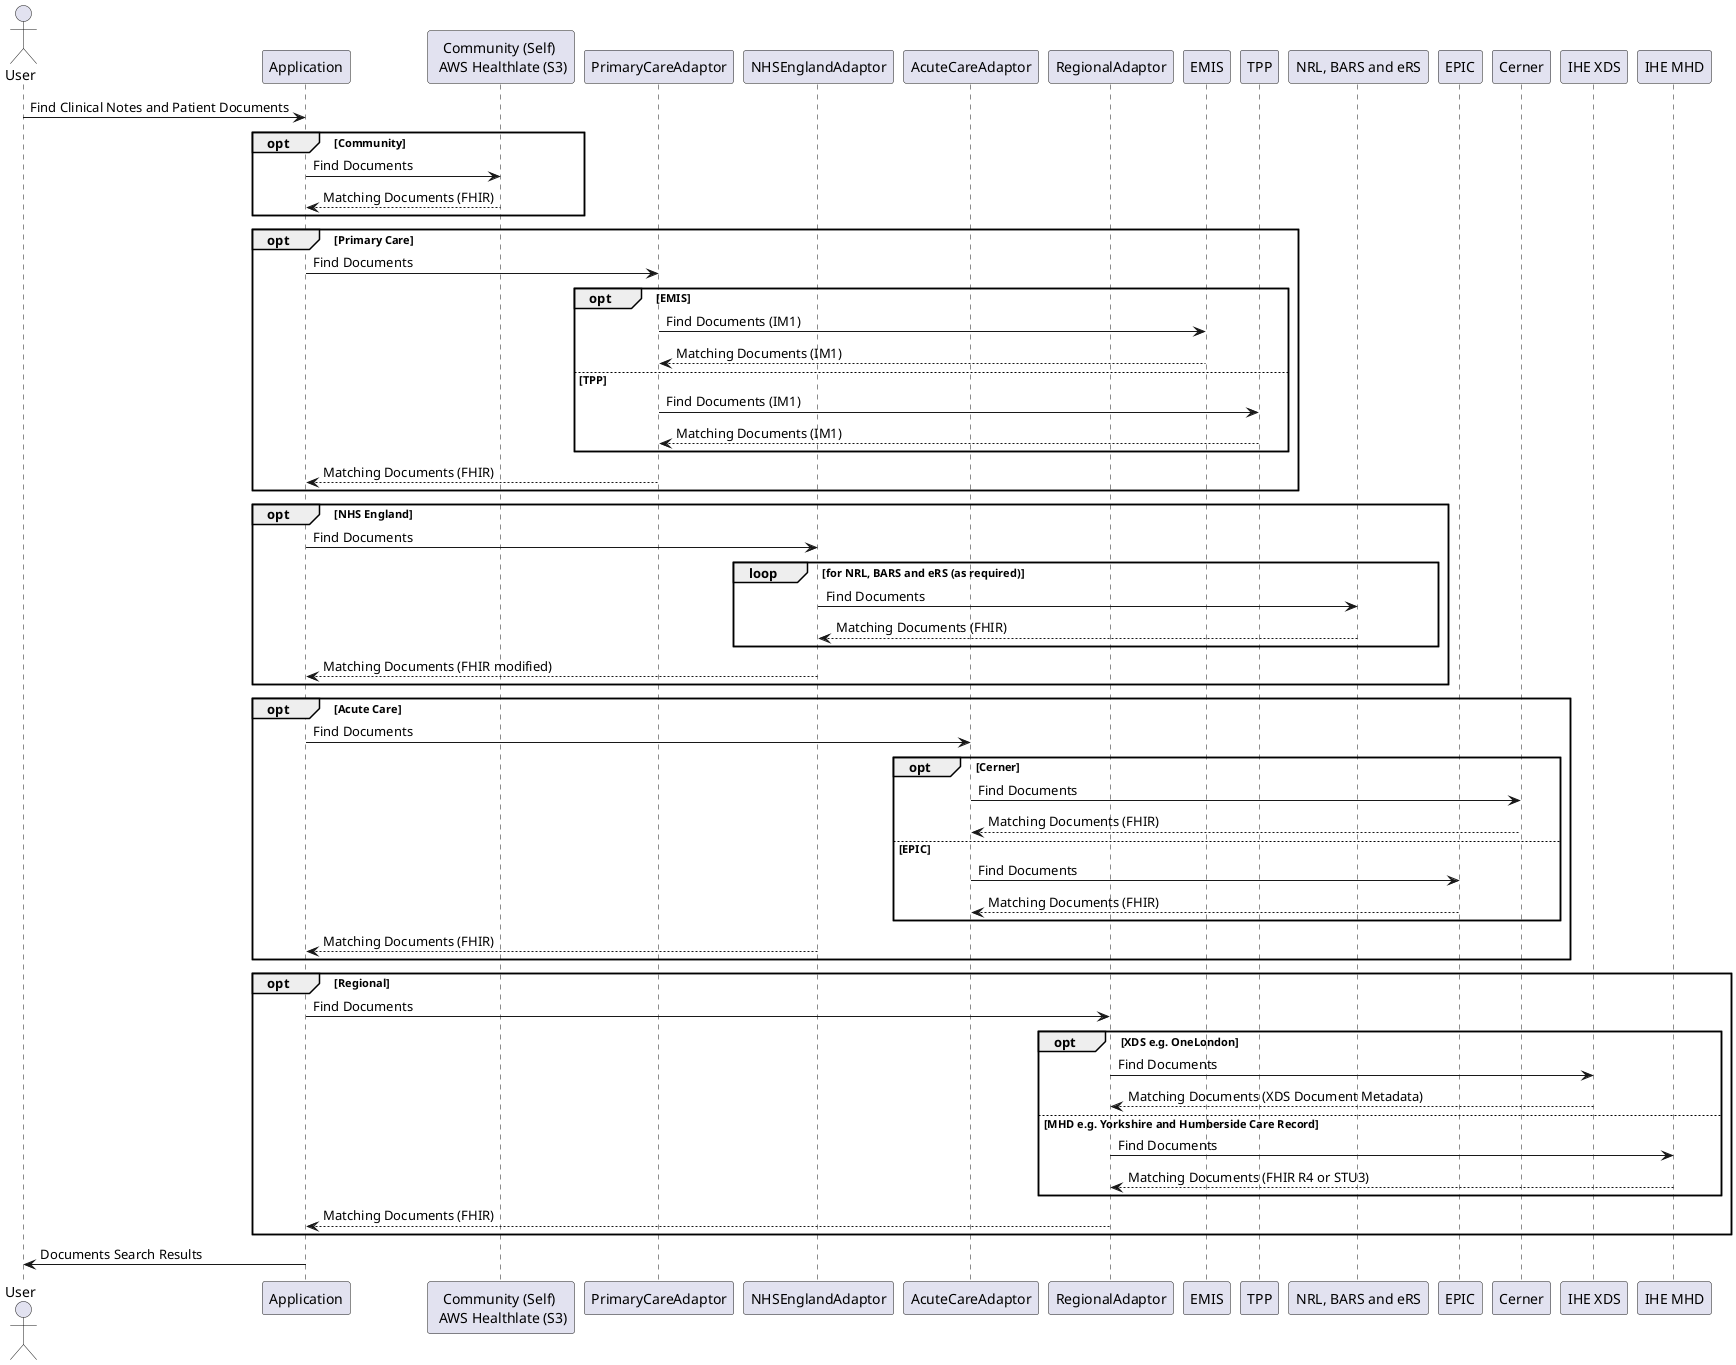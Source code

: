 @startuml

actor User
participant Application
participant Community as "Community (Self) \n AWS Healthlate (S3)"
participant PrimaryCareAdaptor
participant NHSEnglandAdaptor
participant AcuteCareAdaptor
participant RegionalAdaptor
participant EMIS
participant TPP
participant NRL as "NRL, BARS and eRS"
participant EPIC
participant Cerner
participant XDS as "IHE XDS"
participant MHD as "IHE MHD"

User -> Application : Find Clinical Notes and Patient Documents
opt Community
Application-> Community: Find Documents
Community --> Application : Matching Documents (FHIR)
end
opt Primary Care
Application-> PrimaryCareAdaptor: Find Documents
opt EMIS
PrimaryCareAdaptor -> EMIS: Find Documents (IM1)
EMIS --> PrimaryCareAdaptor : Matching Documents (IM1)
else TPP
PrimaryCareAdaptor -> TPP: Find Documents (IM1)
TPP --> PrimaryCareAdaptor : Matching Documents (IM1)
end
PrimaryCareAdaptor --> Application : Matching Documents (FHIR)
end
opt NHS England
Application-> NHSEnglandAdaptor: Find Documents
loop for NRL, BARS and eRS (as required)
NHSEnglandAdaptor -> NRL: Find Documents
NRL --> NHSEnglandAdaptor: Matching Documents (FHIR)
end
NHSEnglandAdaptor --> Application: Matching Documents (FHIR modified)
end
opt Acute Care
  Application-> AcuteCareAdaptor: Find Documents
  opt Cerner
   AcuteCareAdaptor -> Cerner: Find Documents
   Cerner --> AcuteCareAdaptor: Matching Documents (FHIR)
   else EPIC
   AcuteCareAdaptor -> EPIC: Find Documents
   EPIC --> AcuteCareAdaptor: Matching Documents (FHIR)
  end
NHSEnglandAdaptor --> Application: Matching Documents (FHIR)
end
opt Regional
  Application-> RegionalAdaptor: Find Documents
  opt XDS e.g. OneLondon
   RegionalAdaptor -> XDS: Find Documents
   XDS --> RegionalAdaptor: Matching Documents (XDS Document Metadata)
   else MHD e.g. Yorkshire and Humberside Care Record
   RegionalAdaptor -> MHD: Find Documents
   MHD --> RegionalAdaptor: Matching Documents (FHIR R4 or STU3)
  end
RegionalAdaptor --> Application: Matching Documents (FHIR)
end

Application -> User: Documents Search Results

@enduml
